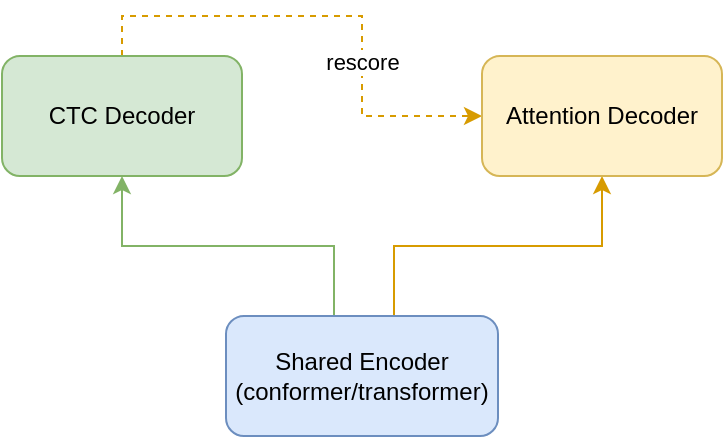 <mxfile version="20.8.5" type="device"><diagram id="PxDL7GVqPkDqf0T6OTuS" name="Page-1"><mxGraphModel dx="819" dy="387" grid="1" gridSize="10" guides="1" tooltips="1" connect="1" arrows="1" fold="1" page="1" pageScale="1" pageWidth="827" pageHeight="1169" math="0" shadow="0"><root><mxCell id="0"/><mxCell id="1" parent="0"/><mxCell id="FT_RVcoK8mWtyx38Hvp2-4" style="edgeStyle=orthogonalEdgeStyle;rounded=0;orthogonalLoop=1;jettySize=auto;html=1;exitX=0.5;exitY=0;exitDx=0;exitDy=0;entryX=0.5;entryY=1;entryDx=0;entryDy=0;fillColor=#d5e8d4;strokeColor=#82b366;" edge="1" parent="1" source="FT_RVcoK8mWtyx38Hvp2-1" target="FT_RVcoK8mWtyx38Hvp2-2"><mxGeometry relative="1" as="geometry"><Array as="points"><mxPoint x="400" y="410"/><mxPoint x="400" y="375"/><mxPoint x="294" y="375"/></Array></mxGeometry></mxCell><mxCell id="FT_RVcoK8mWtyx38Hvp2-7" style="edgeStyle=orthogonalEdgeStyle;rounded=0;orthogonalLoop=1;jettySize=auto;html=1;exitX=0.75;exitY=0;exitDx=0;exitDy=0;entryX=0.5;entryY=1;entryDx=0;entryDy=0;fillColor=#ffe6cc;strokeColor=#d79b00;" edge="1" parent="1" source="FT_RVcoK8mWtyx38Hvp2-1" target="FT_RVcoK8mWtyx38Hvp2-3"><mxGeometry relative="1" as="geometry"><Array as="points"><mxPoint x="430" y="410"/><mxPoint x="430" y="375"/><mxPoint x="534" y="375"/></Array></mxGeometry></mxCell><mxCell id="FT_RVcoK8mWtyx38Hvp2-1" value="&lt;div&gt;Shared Encoder&lt;/div&gt;&lt;div&gt;(conformer/transformer)&lt;br&gt;&lt;/div&gt;" style="rounded=1;whiteSpace=wrap;html=1;fillColor=#dae8fc;strokeColor=#6c8ebf;" vertex="1" parent="1"><mxGeometry x="346" y="410" width="136" height="60" as="geometry"/></mxCell><mxCell id="FT_RVcoK8mWtyx38Hvp2-6" style="edgeStyle=orthogonalEdgeStyle;rounded=0;orthogonalLoop=1;jettySize=auto;html=1;exitX=0.5;exitY=0;exitDx=0;exitDy=0;entryX=0;entryY=0.5;entryDx=0;entryDy=0;dashed=1;fillColor=#ffe6cc;strokeColor=#d79b00;" edge="1" parent="1" source="FT_RVcoK8mWtyx38Hvp2-2" target="FT_RVcoK8mWtyx38Hvp2-3"><mxGeometry relative="1" as="geometry"/></mxCell><mxCell id="FT_RVcoK8mWtyx38Hvp2-8" value="rescore" style="edgeLabel;html=1;align=center;verticalAlign=middle;resizable=0;points=[];" vertex="1" connectable="0" parent="FT_RVcoK8mWtyx38Hvp2-6"><mxGeometry x="0.301" relative="1" as="geometry"><mxPoint as="offset"/></mxGeometry></mxCell><mxCell id="FT_RVcoK8mWtyx38Hvp2-2" value="CTC Decoder" style="rounded=1;whiteSpace=wrap;html=1;fillColor=#d5e8d4;strokeColor=#82b366;" vertex="1" parent="1"><mxGeometry x="234" y="280" width="120" height="60" as="geometry"/></mxCell><mxCell id="FT_RVcoK8mWtyx38Hvp2-3" value="Attention Decoder" style="rounded=1;whiteSpace=wrap;html=1;fillColor=#fff2cc;strokeColor=#d6b656;" vertex="1" parent="1"><mxGeometry x="474" y="280" width="120" height="60" as="geometry"/></mxCell></root></mxGraphModel></diagram></mxfile>